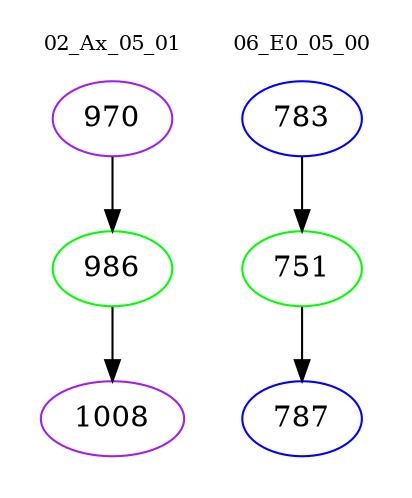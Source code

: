 digraph{
subgraph cluster_0 {
color = white
label = "02_Ax_05_01";
fontsize=10;
T0_970 [label="970", color="purple"]
T0_970 -> T0_986 [color="black"]
T0_986 [label="986", color="green"]
T0_986 -> T0_1008 [color="black"]
T0_1008 [label="1008", color="purple"]
}
subgraph cluster_1 {
color = white
label = "06_E0_05_00";
fontsize=10;
T1_783 [label="783", color="blue"]
T1_783 -> T1_751 [color="black"]
T1_751 [label="751", color="green"]
T1_751 -> T1_787 [color="black"]
T1_787 [label="787", color="blue"]
}
}
